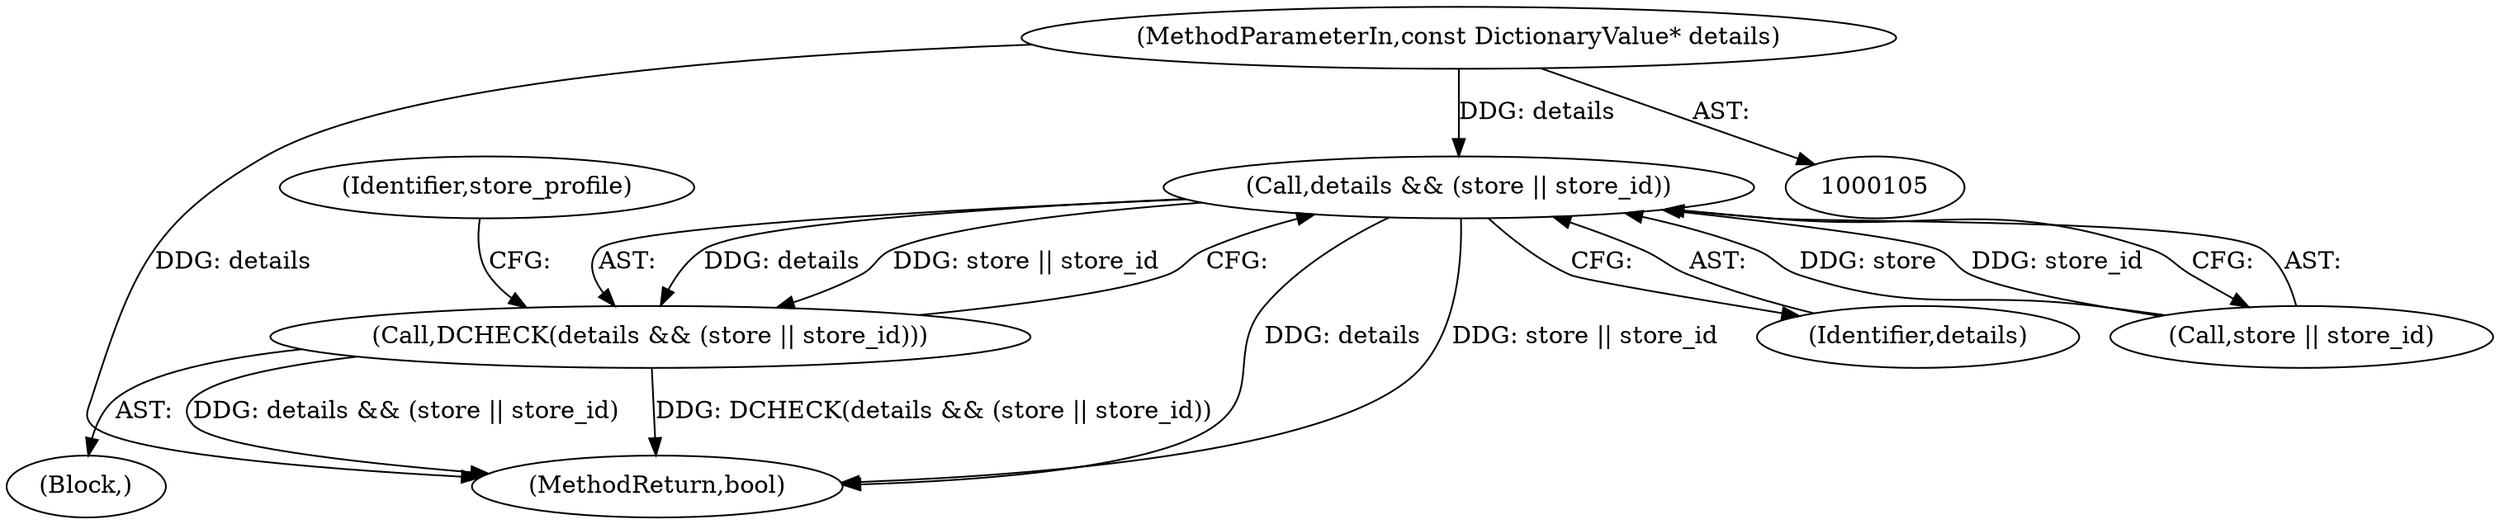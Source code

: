 digraph "0_Chrome_b7e899141194fa27d55a990e38ae8bdcc5183a90@pointer" {
"1000106" [label="(MethodParameterIn,const DictionaryValue* details)"];
"1000111" [label="(Call,details && (store || store_id))"];
"1000110" [label="(Call,DCHECK(details && (store || store_id)))"];
"1000109" [label="(Block,)"];
"1000106" [label="(MethodParameterIn,const DictionaryValue* details)"];
"1000118" [label="(Identifier,store_profile)"];
"1000110" [label="(Call,DCHECK(details && (store || store_id)))"];
"1000112" [label="(Identifier,details)"];
"1000111" [label="(Call,details && (store || store_id))"];
"1000113" [label="(Call,store || store_id)"];
"1000182" [label="(MethodReturn,bool)"];
"1000106" -> "1000105"  [label="AST: "];
"1000106" -> "1000182"  [label="DDG: details"];
"1000106" -> "1000111"  [label="DDG: details"];
"1000111" -> "1000110"  [label="AST: "];
"1000111" -> "1000112"  [label="CFG: "];
"1000111" -> "1000113"  [label="CFG: "];
"1000112" -> "1000111"  [label="AST: "];
"1000113" -> "1000111"  [label="AST: "];
"1000110" -> "1000111"  [label="CFG: "];
"1000111" -> "1000182"  [label="DDG: details"];
"1000111" -> "1000182"  [label="DDG: store || store_id"];
"1000111" -> "1000110"  [label="DDG: details"];
"1000111" -> "1000110"  [label="DDG: store || store_id"];
"1000113" -> "1000111"  [label="DDG: store"];
"1000113" -> "1000111"  [label="DDG: store_id"];
"1000110" -> "1000109"  [label="AST: "];
"1000118" -> "1000110"  [label="CFG: "];
"1000110" -> "1000182"  [label="DDG: details && (store || store_id)"];
"1000110" -> "1000182"  [label="DDG: DCHECK(details && (store || store_id))"];
}
